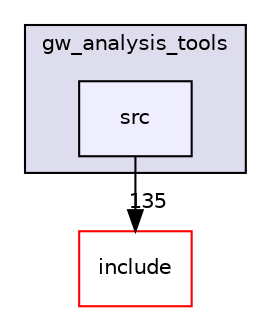 digraph "src" {
  compound=true
  node [ fontsize="10", fontname="Helvetica"];
  edge [ labelfontsize="10", labelfontname="Helvetica"];
  subgraph clusterdir_2c182482f19e61a686e206393a2f1187 {
    graph [ bgcolor="#ddddee", pencolor="black", label="gw_analysis_tools" fontname="Helvetica", fontsize="10", URL="dir_2c182482f19e61a686e206393a2f1187.html"]
  dir_9a37d7f8dbcaf32ecae6a8c00cd3ff0c [shape=box, label="src", style="filled", fillcolor="#eeeeff", pencolor="black", URL="dir_9a37d7f8dbcaf32ecae6a8c00cd3ff0c.html"];
  }
  dir_ee94395670cd7d14208a2a2f1971ad41 [shape=box label="include" fillcolor="white" style="filled" color="red" URL="dir_ee94395670cd7d14208a2a2f1971ad41.html"];
  dir_9a37d7f8dbcaf32ecae6a8c00cd3ff0c->dir_ee94395670cd7d14208a2a2f1971ad41 [headlabel="135", labeldistance=1.5 headhref="dir_000001_000002.html"];
}
